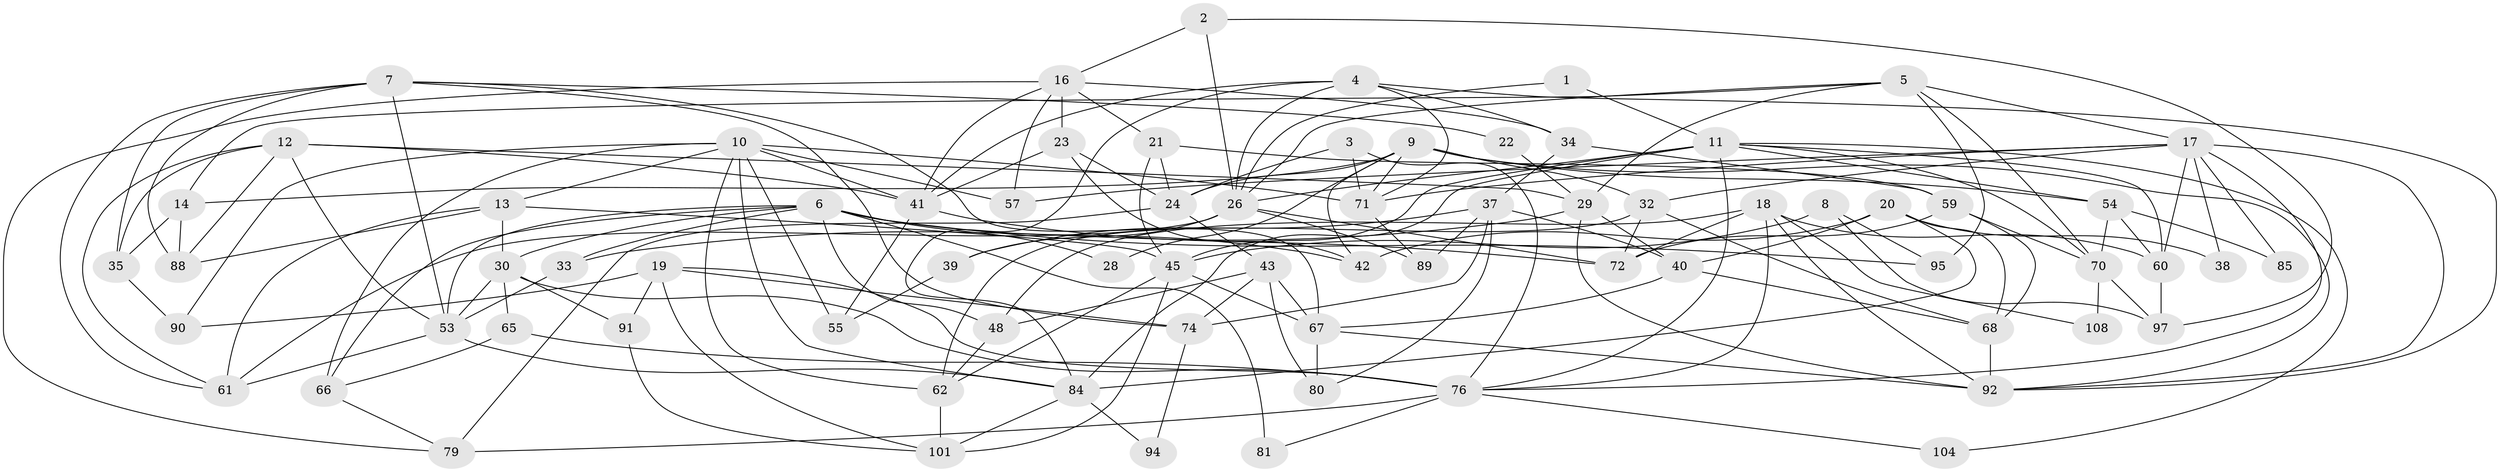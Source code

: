 // original degree distribution, {2: 0.1111111111111111, 3: 0.25925925925925924, 5: 0.2222222222222222, 4: 0.28703703703703703, 6: 0.1111111111111111, 8: 0.009259259259259259}
// Generated by graph-tools (version 1.1) at 2025/41/03/06/25 10:41:53]
// undirected, 73 vertices, 177 edges
graph export_dot {
graph [start="1"]
  node [color=gray90,style=filled];
  1;
  2;
  3;
  4 [super="+96"];
  5 [super="+25"];
  6 [super="+47"];
  7 [super="+15"];
  8;
  9 [super="+75"];
  10 [super="+58"];
  11 [super="+44"];
  12 [super="+64"];
  13 [super="+31"];
  14 [super="+73"];
  16 [super="+50"];
  17 [super="+52"];
  18 [super="+46"];
  19 [super="+106"];
  20 [super="+105"];
  21;
  22;
  23;
  24 [super="+98"];
  26 [super="+27"];
  28;
  29;
  30 [super="+36"];
  32;
  33;
  34;
  35;
  37 [super="+51"];
  38;
  39 [super="+56"];
  40 [super="+49"];
  41 [super="+86"];
  42;
  43 [super="+63"];
  45 [super="+82"];
  48;
  53 [super="+77"];
  54;
  55;
  57;
  59 [super="+69"];
  60;
  61;
  62 [super="+87"];
  65;
  66 [super="+78"];
  67 [super="+83"];
  68;
  70 [super="+93"];
  71 [super="+99"];
  72;
  74;
  76 [super="+100"];
  79;
  80;
  81;
  84 [super="+103"];
  85;
  88;
  89;
  90;
  91;
  92 [super="+102"];
  94;
  95;
  97 [super="+107"];
  101;
  104;
  108;
  1 -- 26;
  1 -- 11;
  2 -- 97;
  2 -- 26;
  2 -- 16;
  3 -- 71;
  3 -- 76;
  3 -- 24;
  4 -- 34;
  4 -- 41;
  4 -- 71;
  4 -- 26;
  4 -- 92;
  4 -- 84;
  5 -- 29;
  5 -- 95;
  5 -- 17;
  5 -- 26;
  5 -- 70;
  5 -- 14;
  6 -- 42;
  6 -- 30;
  6 -- 48;
  6 -- 66 [weight=2];
  6 -- 95;
  6 -- 33;
  6 -- 81;
  6 -- 28;
  6 -- 53;
  7 -- 35;
  7 -- 74;
  7 -- 88;
  7 -- 67;
  7 -- 61;
  7 -- 53;
  7 -- 22;
  8 -- 95;
  8 -- 97;
  8 -- 45;
  9 -- 24;
  9 -- 28;
  9 -- 42;
  9 -- 54;
  9 -- 32;
  9 -- 71;
  9 -- 92;
  9 -- 14;
  10 -- 90;
  10 -- 41;
  10 -- 13;
  10 -- 55;
  10 -- 71;
  10 -- 57;
  10 -- 62;
  10 -- 66;
  10 -- 84;
  11 -- 84;
  11 -- 54;
  11 -- 26;
  11 -- 104;
  11 -- 60;
  11 -- 45;
  11 -- 76;
  11 -- 70;
  12 -- 88;
  12 -- 53;
  12 -- 41;
  12 -- 61;
  12 -- 35;
  12 -- 29;
  13 -- 88;
  13 -- 61;
  13 -- 45;
  13 -- 30;
  14 -- 35;
  14 -- 88;
  16 -- 79;
  16 -- 41;
  16 -- 34;
  16 -- 21;
  16 -- 23;
  16 -- 57;
  17 -- 57;
  17 -- 76;
  17 -- 85;
  17 -- 32;
  17 -- 38;
  17 -- 71;
  17 -- 60;
  17 -- 92;
  18 -- 60;
  18 -- 108;
  18 -- 48;
  18 -- 72;
  18 -- 92;
  18 -- 76;
  19 -- 91;
  19 -- 90;
  19 -- 76;
  19 -- 74;
  19 -- 101;
  20 -- 68;
  20 -- 38;
  20 -- 84;
  20 -- 40;
  20 -- 42;
  21 -- 24 [weight=2];
  21 -- 45;
  21 -- 59;
  22 -- 29;
  23 -- 24;
  23 -- 41;
  23 -- 42;
  24 -- 79;
  24 -- 43;
  26 -- 61;
  26 -- 89;
  26 -- 39;
  26 -- 72;
  29 -- 33;
  29 -- 92;
  29 -- 40;
  30 -- 53;
  30 -- 65;
  30 -- 91;
  30 -- 76;
  32 -- 72;
  32 -- 68;
  32 -- 62;
  33 -- 53;
  34 -- 59;
  34 -- 37;
  35 -- 90;
  37 -- 39;
  37 -- 80;
  37 -- 40;
  37 -- 89;
  37 -- 74;
  39 -- 55;
  40 -- 67;
  40 -- 68;
  41 -- 55;
  41 -- 72;
  43 -- 48;
  43 -- 80;
  43 -- 74;
  43 -- 67;
  45 -- 62;
  45 -- 67;
  45 -- 101;
  48 -- 62;
  53 -- 84;
  53 -- 61;
  54 -- 60;
  54 -- 85;
  54 -- 70;
  59 -- 72;
  59 -- 68;
  59 -- 70;
  60 -- 97;
  62 -- 101;
  65 -- 66;
  65 -- 76;
  66 -- 79;
  67 -- 80;
  67 -- 92;
  68 -- 92;
  70 -- 108 [weight=2];
  70 -- 97;
  71 -- 89;
  74 -- 94;
  76 -- 104;
  76 -- 79;
  76 -- 81;
  84 -- 101;
  84 -- 94;
  91 -- 101;
}
